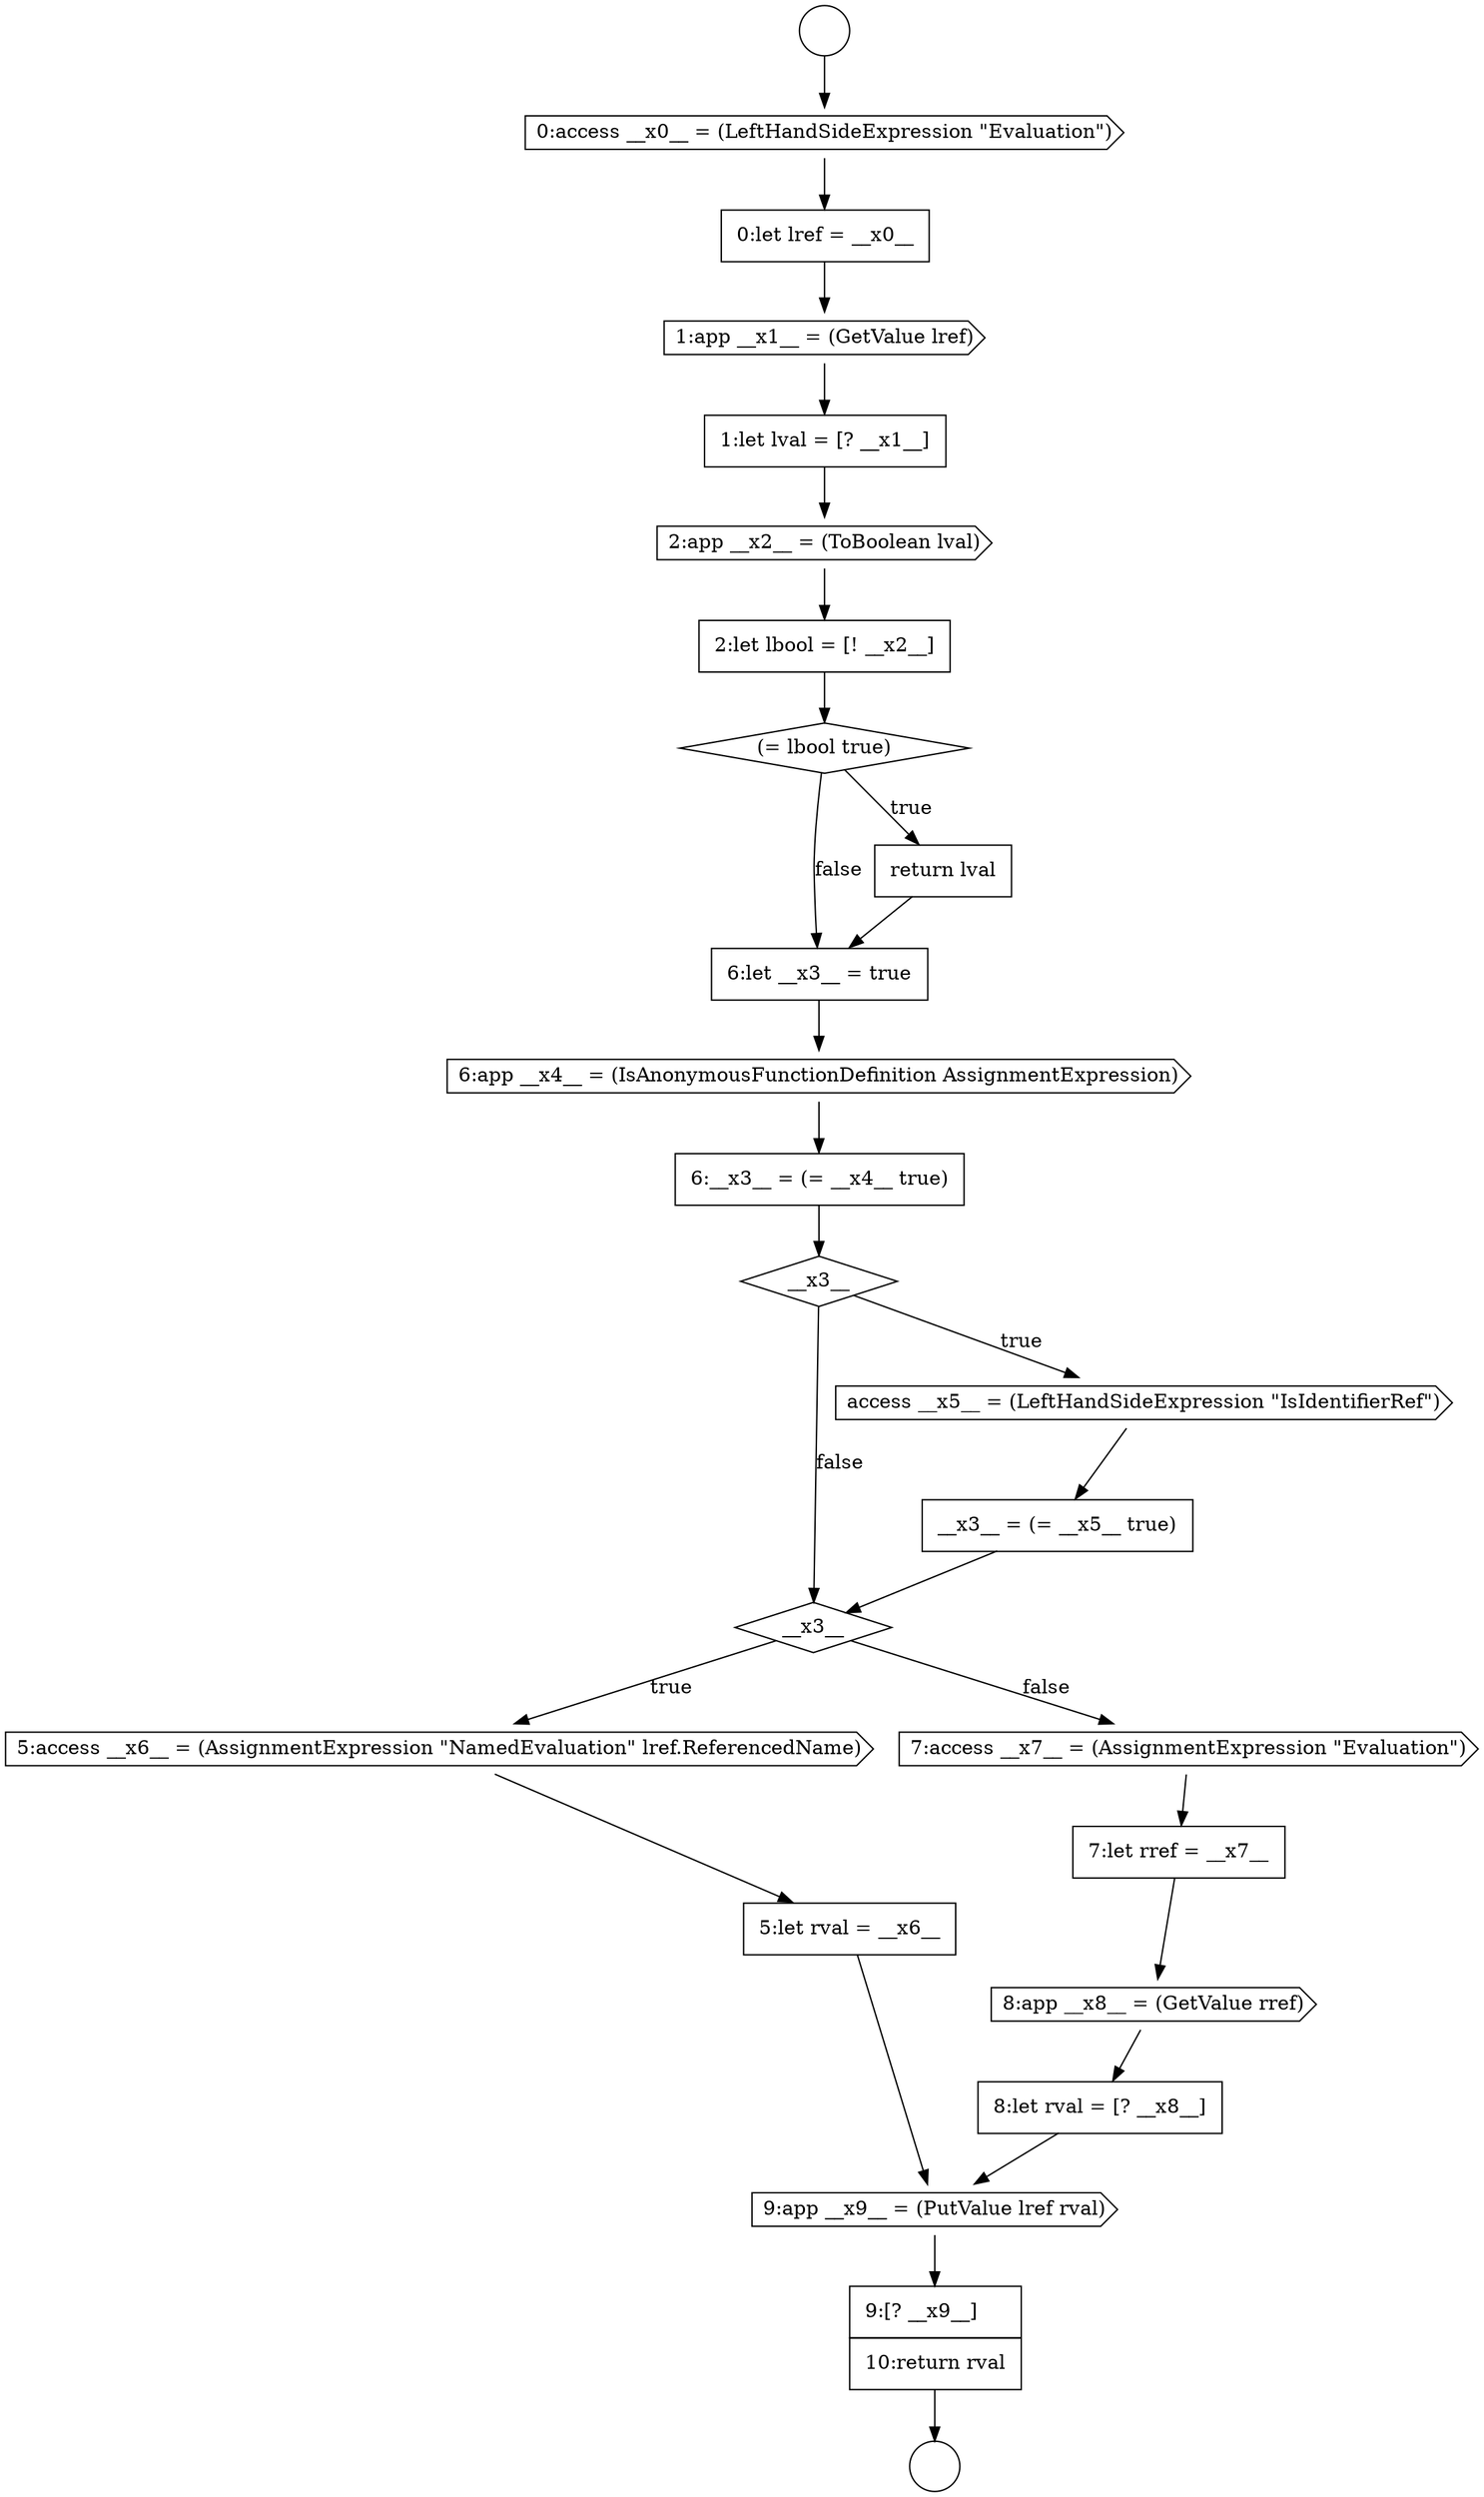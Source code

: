 digraph {
  node5625 [shape=cds, label=<<font color="black">2:app __x2__ = (ToBoolean lval)</font>> color="black" fillcolor="white" style=filled]
  node5636 [shape=cds, label=<<font color="black">5:access __x6__ = (AssignmentExpression &quot;NamedEvaluation&quot; lref.ReferencedName)</font>> color="black" fillcolor="white" style=filled]
  node5621 [shape=cds, label=<<font color="black">0:access __x0__ = (LeftHandSideExpression &quot;Evaluation&quot;)</font>> color="black" fillcolor="white" style=filled]
  node5640 [shape=cds, label=<<font color="black">8:app __x8__ = (GetValue rref)</font>> color="black" fillcolor="white" style=filled]
  node5622 [shape=none, margin=0, label=<<font color="black">
    <table border="0" cellborder="1" cellspacing="0" cellpadding="10">
      <tr><td align="left">0:let lref = __x0__</td></tr>
    </table>
  </font>> color="black" fillcolor="white" style=filled]
  node5630 [shape=cds, label=<<font color="black">6:app __x4__ = (IsAnonymousFunctionDefinition AssignmentExpression)</font>> color="black" fillcolor="white" style=filled]
  node5620 [shape=circle label=" " color="black" fillcolor="white" style=filled]
  node5639 [shape=none, margin=0, label=<<font color="black">
    <table border="0" cellborder="1" cellspacing="0" cellpadding="10">
      <tr><td align="left">7:let rref = __x7__</td></tr>
    </table>
  </font>> color="black" fillcolor="white" style=filled]
  node5627 [shape=diamond, label=<<font color="black">(= lbool true)</font>> color="black" fillcolor="white" style=filled]
  node5634 [shape=none, margin=0, label=<<font color="black">
    <table border="0" cellborder="1" cellspacing="0" cellpadding="10">
      <tr><td align="left">__x3__ = (= __x5__ true)</td></tr>
    </table>
  </font>> color="black" fillcolor="white" style=filled]
  node5631 [shape=none, margin=0, label=<<font color="black">
    <table border="0" cellborder="1" cellspacing="0" cellpadding="10">
      <tr><td align="left">6:__x3__ = (= __x4__ true)</td></tr>
    </table>
  </font>> color="black" fillcolor="white" style=filled]
  node5624 [shape=none, margin=0, label=<<font color="black">
    <table border="0" cellborder="1" cellspacing="0" cellpadding="10">
      <tr><td align="left">1:let lval = [? __x1__]</td></tr>
    </table>
  </font>> color="black" fillcolor="white" style=filled]
  node5638 [shape=cds, label=<<font color="black">7:access __x7__ = (AssignmentExpression &quot;Evaluation&quot;)</font>> color="black" fillcolor="white" style=filled]
  node5632 [shape=diamond, label=<<font color="black">__x3__</font>> color="black" fillcolor="white" style=filled]
  node5642 [shape=cds, label=<<font color="black">9:app __x9__ = (PutValue lref rval)</font>> color="black" fillcolor="white" style=filled]
  node5643 [shape=none, margin=0, label=<<font color="black">
    <table border="0" cellborder="1" cellspacing="0" cellpadding="10">
      <tr><td align="left">9:[? __x9__]</td></tr>
      <tr><td align="left">10:return rval</td></tr>
    </table>
  </font>> color="black" fillcolor="white" style=filled]
  node5629 [shape=none, margin=0, label=<<font color="black">
    <table border="0" cellborder="1" cellspacing="0" cellpadding="10">
      <tr><td align="left">6:let __x3__ = true</td></tr>
    </table>
  </font>> color="black" fillcolor="white" style=filled]
  node5626 [shape=none, margin=0, label=<<font color="black">
    <table border="0" cellborder="1" cellspacing="0" cellpadding="10">
      <tr><td align="left">2:let lbool = [! __x2__]</td></tr>
    </table>
  </font>> color="black" fillcolor="white" style=filled]
  node5635 [shape=diamond, label=<<font color="black">__x3__</font>> color="black" fillcolor="white" style=filled]
  node5641 [shape=none, margin=0, label=<<font color="black">
    <table border="0" cellborder="1" cellspacing="0" cellpadding="10">
      <tr><td align="left">8:let rval = [? __x8__]</td></tr>
    </table>
  </font>> color="black" fillcolor="white" style=filled]
  node5619 [shape=circle label=" " color="black" fillcolor="white" style=filled]
  node5628 [shape=none, margin=0, label=<<font color="black">
    <table border="0" cellborder="1" cellspacing="0" cellpadding="10">
      <tr><td align="left">return lval</td></tr>
    </table>
  </font>> color="black" fillcolor="white" style=filled]
  node5633 [shape=cds, label=<<font color="black">access __x5__ = (LeftHandSideExpression &quot;IsIdentifierRef&quot;)</font>> color="black" fillcolor="white" style=filled]
  node5637 [shape=none, margin=0, label=<<font color="black">
    <table border="0" cellborder="1" cellspacing="0" cellpadding="10">
      <tr><td align="left">5:let rval = __x6__</td></tr>
    </table>
  </font>> color="black" fillcolor="white" style=filled]
  node5623 [shape=cds, label=<<font color="black">1:app __x1__ = (GetValue lref)</font>> color="black" fillcolor="white" style=filled]
  node5639 -> node5640 [ color="black"]
  node5619 -> node5621 [ color="black"]
  node5638 -> node5639 [ color="black"]
  node5623 -> node5624 [ color="black"]
  node5627 -> node5628 [label=<<font color="black">true</font>> color="black"]
  node5627 -> node5629 [label=<<font color="black">false</font>> color="black"]
  node5632 -> node5633 [label=<<font color="black">true</font>> color="black"]
  node5632 -> node5635 [label=<<font color="black">false</font>> color="black"]
  node5643 -> node5620 [ color="black"]
  node5622 -> node5623 [ color="black"]
  node5628 -> node5629 [ color="black"]
  node5641 -> node5642 [ color="black"]
  node5624 -> node5625 [ color="black"]
  node5625 -> node5626 [ color="black"]
  node5630 -> node5631 [ color="black"]
  node5621 -> node5622 [ color="black"]
  node5631 -> node5632 [ color="black"]
  node5629 -> node5630 [ color="black"]
  node5635 -> node5636 [label=<<font color="black">true</font>> color="black"]
  node5635 -> node5638 [label=<<font color="black">false</font>> color="black"]
  node5637 -> node5642 [ color="black"]
  node5640 -> node5641 [ color="black"]
  node5634 -> node5635 [ color="black"]
  node5642 -> node5643 [ color="black"]
  node5626 -> node5627 [ color="black"]
  node5636 -> node5637 [ color="black"]
  node5633 -> node5634 [ color="black"]
}
